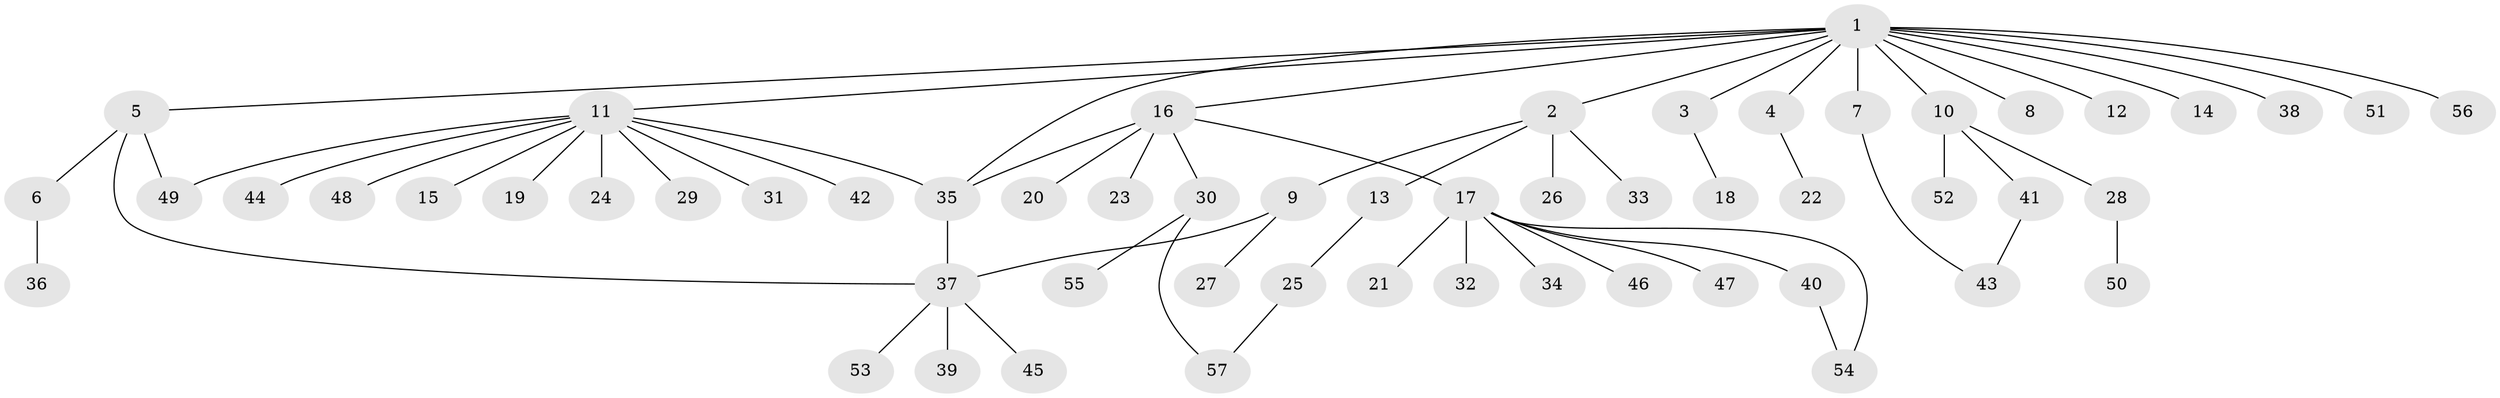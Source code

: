 // Generated by graph-tools (version 1.1) at 2025/47/03/09/25 04:47:38]
// undirected, 57 vertices, 64 edges
graph export_dot {
graph [start="1"]
  node [color=gray90,style=filled];
  1;
  2;
  3;
  4;
  5;
  6;
  7;
  8;
  9;
  10;
  11;
  12;
  13;
  14;
  15;
  16;
  17;
  18;
  19;
  20;
  21;
  22;
  23;
  24;
  25;
  26;
  27;
  28;
  29;
  30;
  31;
  32;
  33;
  34;
  35;
  36;
  37;
  38;
  39;
  40;
  41;
  42;
  43;
  44;
  45;
  46;
  47;
  48;
  49;
  50;
  51;
  52;
  53;
  54;
  55;
  56;
  57;
  1 -- 2;
  1 -- 3;
  1 -- 4;
  1 -- 5;
  1 -- 7;
  1 -- 8;
  1 -- 10;
  1 -- 11;
  1 -- 12;
  1 -- 14;
  1 -- 16;
  1 -- 35;
  1 -- 38;
  1 -- 51;
  1 -- 56;
  2 -- 9;
  2 -- 13;
  2 -- 26;
  2 -- 33;
  3 -- 18;
  4 -- 22;
  5 -- 6;
  5 -- 37;
  5 -- 49;
  6 -- 36;
  7 -- 43;
  9 -- 27;
  9 -- 37;
  10 -- 28;
  10 -- 41;
  10 -- 52;
  11 -- 15;
  11 -- 19;
  11 -- 24;
  11 -- 29;
  11 -- 31;
  11 -- 35;
  11 -- 42;
  11 -- 44;
  11 -- 48;
  11 -- 49;
  13 -- 25;
  16 -- 17;
  16 -- 20;
  16 -- 23;
  16 -- 30;
  16 -- 35;
  17 -- 21;
  17 -- 32;
  17 -- 34;
  17 -- 40;
  17 -- 46;
  17 -- 47;
  17 -- 54;
  25 -- 57;
  28 -- 50;
  30 -- 55;
  30 -- 57;
  35 -- 37;
  37 -- 39;
  37 -- 45;
  37 -- 53;
  40 -- 54;
  41 -- 43;
}

